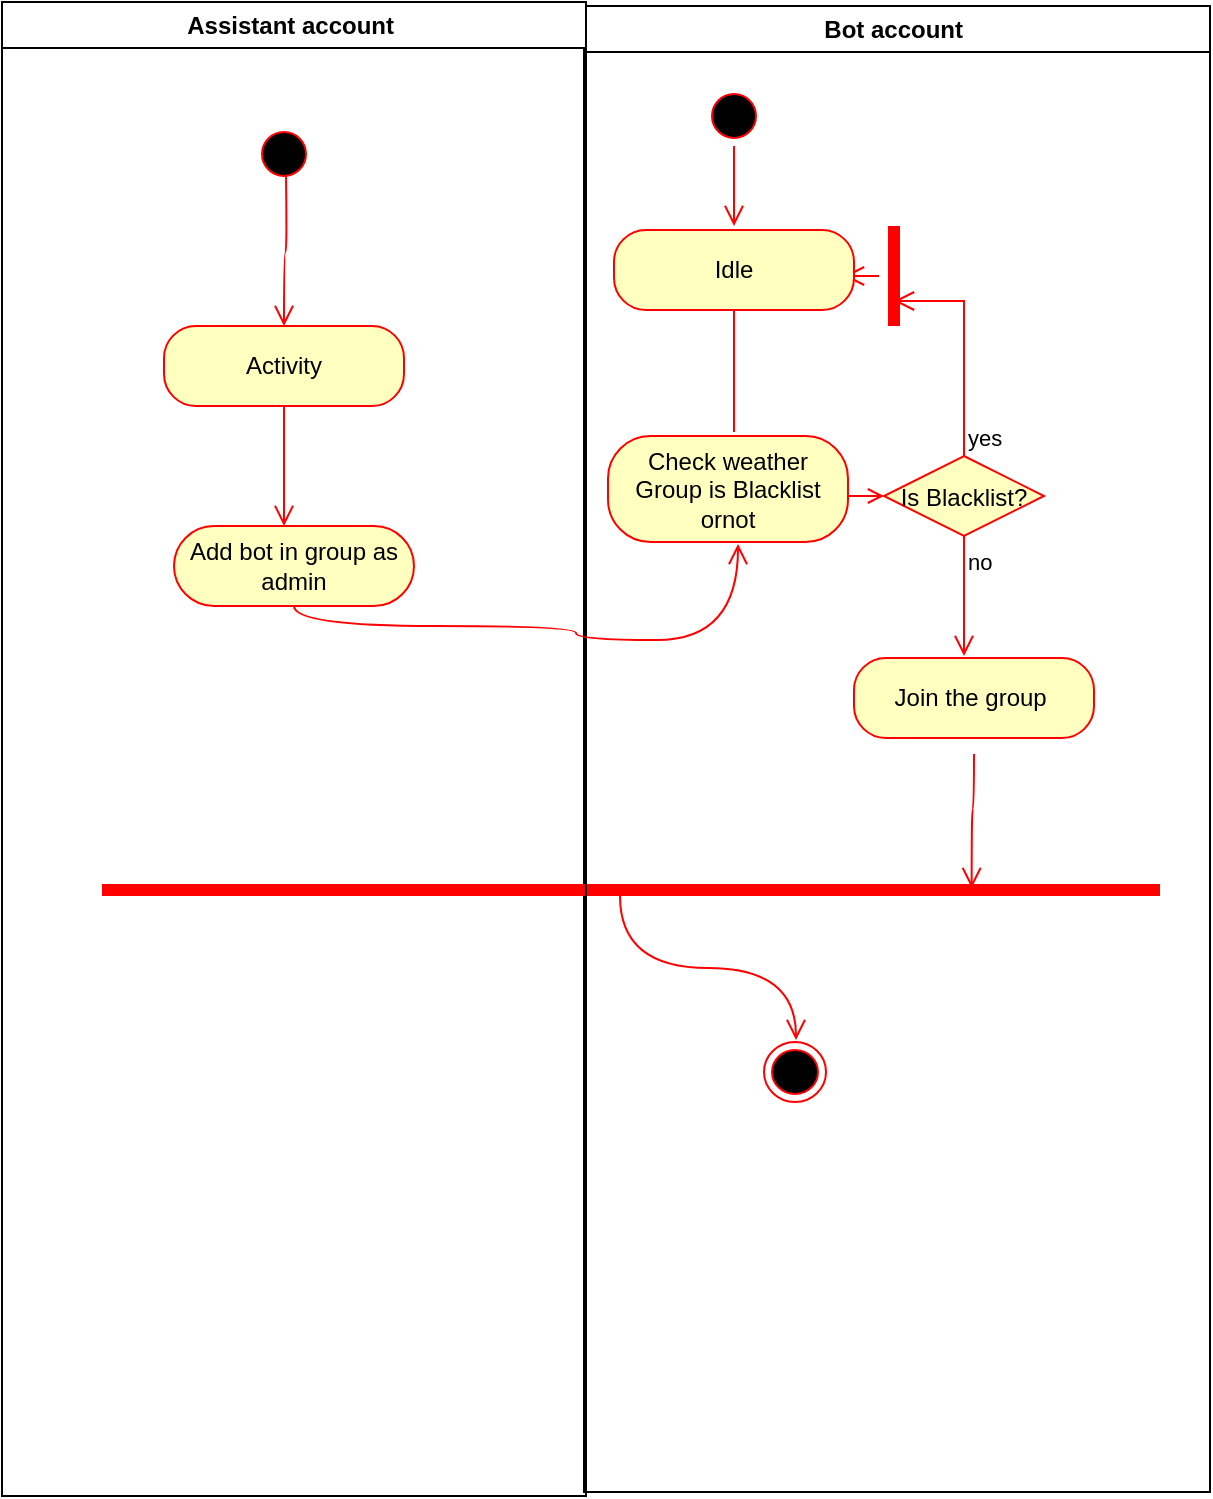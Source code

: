 <mxfile version="20.4.1" type="github">
  <diagram id="2DUmAV6tofM4kdRj5UmX" name="Page-1">
    <mxGraphModel dx="325" dy="1017" grid="0" gridSize="10" guides="1" tooltips="1" connect="1" arrows="1" fold="1" page="0" pageScale="1" pageWidth="827" pageHeight="1169" math="0" shadow="0">
      <root>
        <mxCell id="0" />
        <mxCell id="1" parent="0" />
        <mxCell id="9tlqeo48AEgScgQkNxMF-10" value="Bot account " style="swimlane;whiteSpace=wrap;hachureGap=4;" parent="1" vertex="1">
          <mxGeometry x="309" y="-25" width="313" height="743" as="geometry" />
        </mxCell>
        <mxCell id="9tlqeo48AEgScgQkNxMF-11" value="" style="ellipse;shape=startState;fillColor=#000000;strokeColor=#ff0000;hachureGap=4;" parent="9tlqeo48AEgScgQkNxMF-10" vertex="1">
          <mxGeometry x="60" y="40" width="30" height="30" as="geometry" />
        </mxCell>
        <mxCell id="9tlqeo48AEgScgQkNxMF-12" value="" style="edgeStyle=elbowEdgeStyle;elbow=horizontal;verticalAlign=bottom;endArrow=open;endSize=8;strokeColor=#FF0000;endFill=1;rounded=0" parent="9tlqeo48AEgScgQkNxMF-10" source="9tlqeo48AEgScgQkNxMF-11" edge="1">
          <mxGeometry x="40" y="20" as="geometry">
            <mxPoint x="75" y="110" as="targetPoint" />
          </mxGeometry>
        </mxCell>
        <mxCell id="9tlqeo48AEgScgQkNxMF-18" value="Is Blacklist?" style="rhombus;fillColor=#ffffc0;strokeColor=#ff0000;hachureGap=4;" parent="9tlqeo48AEgScgQkNxMF-10" vertex="1">
          <mxGeometry x="150" y="225" width="80" height="40" as="geometry" />
        </mxCell>
        <mxCell id="9tlqeo48AEgScgQkNxMF-19" value="yes" style="edgeStyle=elbowEdgeStyle;elbow=horizontal;align=left;verticalAlign=bottom;endArrow=open;endSize=8;strokeColor=#FF0000;exitX=0.5;exitY=0;endFill=1;rounded=0;entryX=0.75;entryY=0.5;entryPerimeter=0" parent="9tlqeo48AEgScgQkNxMF-10" source="9tlqeo48AEgScgQkNxMF-18" target="9tlqeo48AEgScgQkNxMF-22" edge="1">
          <mxGeometry x="-1" relative="1" as="geometry">
            <mxPoint x="160" y="150" as="targetPoint" />
            <Array as="points">
              <mxPoint x="190" y="180" />
            </Array>
          </mxGeometry>
        </mxCell>
        <mxCell id="9tlqeo48AEgScgQkNxMF-20" value="no" style="edgeStyle=elbowEdgeStyle;elbow=horizontal;align=left;verticalAlign=top;endArrow=open;endSize=8;strokeColor=#FF0000;endFill=1;rounded=0" parent="9tlqeo48AEgScgQkNxMF-10" source="9tlqeo48AEgScgQkNxMF-18" edge="1">
          <mxGeometry x="-1" relative="1" as="geometry">
            <mxPoint x="190" y="325" as="targetPoint" />
            <Array as="points">
              <mxPoint x="190" y="303" />
            </Array>
          </mxGeometry>
        </mxCell>
        <mxCell id="9tlqeo48AEgScgQkNxMF-21" value="" style="endArrow=open;strokeColor=#FF0000;endFill=1;rounded=0" parent="9tlqeo48AEgScgQkNxMF-10" target="9tlqeo48AEgScgQkNxMF-18" edge="1">
          <mxGeometry relative="1" as="geometry">
            <mxPoint x="130" y="245" as="sourcePoint" />
          </mxGeometry>
        </mxCell>
        <mxCell id="9tlqeo48AEgScgQkNxMF-22" value="" style="shape=line;strokeWidth=6;strokeColor=#ff0000;rotation=90;hachureGap=4;" parent="9tlqeo48AEgScgQkNxMF-10" vertex="1">
          <mxGeometry x="130" y="127.5" width="50" height="15" as="geometry" />
        </mxCell>
        <mxCell id="9tlqeo48AEgScgQkNxMF-23" value="" style="edgeStyle=elbowEdgeStyle;elbow=horizontal;verticalAlign=bottom;endArrow=open;endSize=8;strokeColor=#FF0000;endFill=1;rounded=0" parent="9tlqeo48AEgScgQkNxMF-10" source="9tlqeo48AEgScgQkNxMF-22" edge="1">
          <mxGeometry x="130" y="90" as="geometry">
            <mxPoint x="130" y="135" as="targetPoint" />
          </mxGeometry>
        </mxCell>
        <mxCell id="iZXa4-7w6sTlanaiksWk-23" value="Idle" style="rounded=1;whiteSpace=wrap;html=1;arcSize=40;fontColor=#000000;fillColor=#ffffc0;strokeColor=#ff0000;hachureGap=4;" vertex="1" parent="9tlqeo48AEgScgQkNxMF-10">
          <mxGeometry x="15" y="112" width="120" height="40" as="geometry" />
        </mxCell>
        <mxCell id="iZXa4-7w6sTlanaiksWk-27" value="Join the group&amp;nbsp;" style="rounded=1;whiteSpace=wrap;html=1;arcSize=40;fontColor=#000000;fillColor=#ffffc0;strokeColor=#ff0000;hachureGap=4;" vertex="1" parent="9tlqeo48AEgScgQkNxMF-10">
          <mxGeometry x="135" y="326" width="120" height="40" as="geometry" />
        </mxCell>
        <mxCell id="iZXa4-7w6sTlanaiksWk-28" value="" style="edgeStyle=orthogonalEdgeStyle;html=1;verticalAlign=bottom;endArrow=open;endSize=8;strokeColor=#ff0000;rounded=0;sourcePerimeterSpacing=8;targetPerimeterSpacing=8;curved=1;entryX=0.822;entryY=0.4;entryDx=0;entryDy=0;entryPerimeter=0;" edge="1" source="iZXa4-7w6sTlanaiksWk-27" parent="9tlqeo48AEgScgQkNxMF-10" target="iZXa4-7w6sTlanaiksWk-58">
          <mxGeometry relative="1" as="geometry">
            <mxPoint x="195" y="426" as="targetPoint" />
          </mxGeometry>
        </mxCell>
        <mxCell id="iZXa4-7w6sTlanaiksWk-51" value="" style="ellipse;html=1;shape=endState;fillColor=#000000;strokeColor=#ff0000;hachureGap=4;" vertex="1" parent="9tlqeo48AEgScgQkNxMF-10">
          <mxGeometry x="90" y="518" width="31" height="30" as="geometry" />
        </mxCell>
        <mxCell id="iZXa4-7w6sTlanaiksWk-58" value="" style="shape=line;html=1;strokeWidth=6;strokeColor=#ff0000;hachureGap=4;" vertex="1" parent="9tlqeo48AEgScgQkNxMF-10">
          <mxGeometry x="-241" y="437" width="529" height="10" as="geometry" />
        </mxCell>
        <mxCell id="iZXa4-7w6sTlanaiksWk-59" value="" style="edgeStyle=orthogonalEdgeStyle;html=1;verticalAlign=bottom;endArrow=open;endSize=8;strokeColor=#ff0000;rounded=0;sourcePerimeterSpacing=8;targetPerimeterSpacing=8;curved=1;" edge="1" parent="9tlqeo48AEgScgQkNxMF-10">
          <mxGeometry relative="1" as="geometry">
            <mxPoint x="106" y="517" as="targetPoint" />
            <mxPoint x="18" y="445" as="sourcePoint" />
            <Array as="points">
              <mxPoint x="18" y="481" />
              <mxPoint x="106" y="481" />
            </Array>
          </mxGeometry>
        </mxCell>
        <mxCell id="iZXa4-7w6sTlanaiksWk-25" value="Check weather&lt;br&gt;Group is Blacklist ornot" style="rounded=1;whiteSpace=wrap;html=1;arcSize=40;fontColor=#000000;fillColor=#ffffc0;strokeColor=#ff0000;hachureGap=4;" vertex="1" parent="9tlqeo48AEgScgQkNxMF-10">
          <mxGeometry x="12" y="215" width="120" height="53" as="geometry" />
        </mxCell>
        <mxCell id="iZXa4-7w6sTlanaiksWk-61" value="" style="edgeStyle=orthogonalEdgeStyle;html=1;verticalAlign=bottom;endArrow=none;strokeColor=#ff0000;rounded=0;sourcePerimeterSpacing=8;curved=1;exitX=0.5;exitY=1;exitDx=0;exitDy=0;" edge="1" parent="9tlqeo48AEgScgQkNxMF-10" source="iZXa4-7w6sTlanaiksWk-23">
          <mxGeometry relative="1" as="geometry">
            <mxPoint x="75" y="213" as="targetPoint" />
            <mxPoint x="384" y="127" as="sourcePoint" />
          </mxGeometry>
        </mxCell>
        <mxCell id="9tlqeo48AEgScgQkNxMF-29" value="Assistant account " style="swimlane;whiteSpace=wrap;hachureGap=4;" parent="1" vertex="1">
          <mxGeometry x="18" y="-27" width="292" height="747" as="geometry" />
        </mxCell>
        <mxCell id="iZXa4-7w6sTlanaiksWk-16" value="" style="ellipse;html=1;shape=startState;fillColor=#000000;strokeColor=#ff0000;hachureGap=4;" vertex="1" parent="9tlqeo48AEgScgQkNxMF-29">
          <mxGeometry x="126" y="61" width="30" height="30" as="geometry" />
        </mxCell>
        <mxCell id="iZXa4-7w6sTlanaiksWk-17" value="" style="edgeStyle=orthogonalEdgeStyle;html=1;verticalAlign=bottom;endArrow=open;endSize=8;strokeColor=#ff0000;rounded=0;sourcePerimeterSpacing=8;targetPerimeterSpacing=8;curved=1;entryX=0.5;entryY=0;entryDx=0;entryDy=0;" edge="1" parent="9tlqeo48AEgScgQkNxMF-29" target="iZXa4-7w6sTlanaiksWk-18">
          <mxGeometry relative="1" as="geometry">
            <mxPoint x="141" y="151" as="targetPoint" />
            <mxPoint x="142" y="87" as="sourcePoint" />
          </mxGeometry>
        </mxCell>
        <mxCell id="iZXa4-7w6sTlanaiksWk-18" value="Activity" style="rounded=1;whiteSpace=wrap;html=1;arcSize=40;fontColor=#000000;fillColor=#ffffc0;strokeColor=#ff0000;hachureGap=4;" vertex="1" parent="9tlqeo48AEgScgQkNxMF-29">
          <mxGeometry x="81" y="162" width="120" height="40" as="geometry" />
        </mxCell>
        <mxCell id="iZXa4-7w6sTlanaiksWk-19" value="" style="edgeStyle=orthogonalEdgeStyle;html=1;verticalAlign=bottom;endArrow=open;endSize=8;strokeColor=#ff0000;rounded=0;sourcePerimeterSpacing=8;targetPerimeterSpacing=8;curved=1;exitX=0.5;exitY=1;exitDx=0;exitDy=0;" edge="1" source="iZXa4-7w6sTlanaiksWk-18" parent="9tlqeo48AEgScgQkNxMF-29">
          <mxGeometry relative="1" as="geometry">
            <mxPoint x="141" y="262" as="targetPoint" />
          </mxGeometry>
        </mxCell>
        <mxCell id="iZXa4-7w6sTlanaiksWk-62" value="Add bot in group as admin" style="rounded=1;whiteSpace=wrap;html=1;arcSize=50;fontColor=#000000;fillColor=#ffffc0;strokeColor=#ff0000;hachureGap=4;" vertex="1" parent="9tlqeo48AEgScgQkNxMF-29">
          <mxGeometry x="86" y="262" width="120" height="40" as="geometry" />
        </mxCell>
        <mxCell id="iZXa4-7w6sTlanaiksWk-63" value="" style="edgeStyle=orthogonalEdgeStyle;html=1;verticalAlign=bottom;endArrow=open;endSize=8;strokeColor=#ff0000;rounded=0;sourcePerimeterSpacing=8;targetPerimeterSpacing=8;curved=1;exitX=0.5;exitY=1;exitDx=0;exitDy=0;" edge="1" source="iZXa4-7w6sTlanaiksWk-62" parent="1">
          <mxGeometry relative="1" as="geometry">
            <mxPoint x="386" y="244" as="targetPoint" />
            <Array as="points">
              <mxPoint x="164" y="285" />
              <mxPoint x="305" y="285" />
              <mxPoint x="305" y="292" />
              <mxPoint x="386" y="292" />
            </Array>
          </mxGeometry>
        </mxCell>
      </root>
    </mxGraphModel>
  </diagram>
</mxfile>
